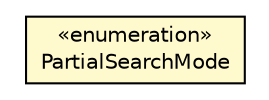 #!/usr/local/bin/dot
#
# Class diagram 
# Generated by UMLGraph version R5_6-24-gf6e263 (http://www.umlgraph.org/)
#

digraph G {
	edge [fontname="Helvetica",fontsize=10,labelfontname="Helvetica",labelfontsize=10];
	node [fontname="Helvetica",fontsize=10,shape=plaintext];
	nodesep=0.25;
	ranksep=0.5;
	// com.orientechnologies.orient.core.index.OIndexTxAware.PartialSearchMode
	c2124936 [label=<<table title="com.orientechnologies.orient.core.index.OIndexTxAware.PartialSearchMode" border="0" cellborder="1" cellspacing="0" cellpadding="2" port="p" bgcolor="lemonChiffon" href="./OIndexTxAware.PartialSearchMode.html">
		<tr><td><table border="0" cellspacing="0" cellpadding="1">
<tr><td align="center" balign="center"> &#171;enumeration&#187; </td></tr>
<tr><td align="center" balign="center"> PartialSearchMode </td></tr>
		</table></td></tr>
		</table>>, URL="./OIndexTxAware.PartialSearchMode.html", fontname="Helvetica", fontcolor="black", fontsize=10.0];
}

